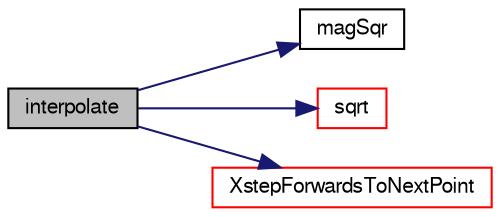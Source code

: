 digraph "interpolate"
{
  bgcolor="transparent";
  edge [fontname="FreeSans",fontsize="10",labelfontname="FreeSans",labelfontsize="10"];
  node [fontname="FreeSans",fontsize="10",shape=record];
  rankdir="LR";
  Node77887 [label="interpolate",height=0.2,width=0.4,color="black", fillcolor="grey75", style="filled", fontcolor="black"];
  Node77887 -> Node77888 [color="midnightblue",fontsize="10",style="solid",fontname="FreeSans"];
  Node77888 [label="magSqr",height=0.2,width=0.4,color="black",URL="$a21124.html#ae6fff2c6981e6d9618aa5038e69def6e"];
  Node77887 -> Node77889 [color="midnightblue",fontsize="10",style="solid",fontname="FreeSans"];
  Node77889 [label="sqrt",height=0.2,width=0.4,color="red",URL="$a21124.html#a8616bd62eebf2342a80222fecb1bda71"];
  Node77887 -> Node77894 [color="midnightblue",fontsize="10",style="solid",fontname="FreeSans"];
  Node77894 [label="XstepForwardsToNextPoint",height=0.2,width=0.4,color="red",URL="$a21124.html#a7b65ae9bf8a1a81d91a44bab30ee3dce"];
}
